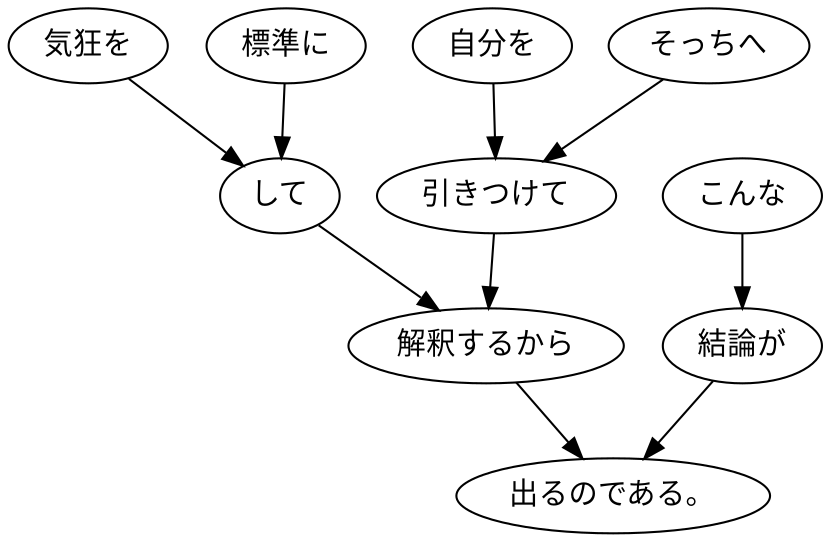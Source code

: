 digraph graph6345 {
	node0 [label="気狂を"];
	node1 [label="標準に"];
	node2 [label="して"];
	node3 [label="自分を"];
	node4 [label="そっちへ"];
	node5 [label="引きつけて"];
	node6 [label="解釈するから"];
	node7 [label="こんな"];
	node8 [label="結論が"];
	node9 [label="出るのである。"];
	node0 -> node2;
	node1 -> node2;
	node2 -> node6;
	node3 -> node5;
	node4 -> node5;
	node5 -> node6;
	node6 -> node9;
	node7 -> node8;
	node8 -> node9;
}
